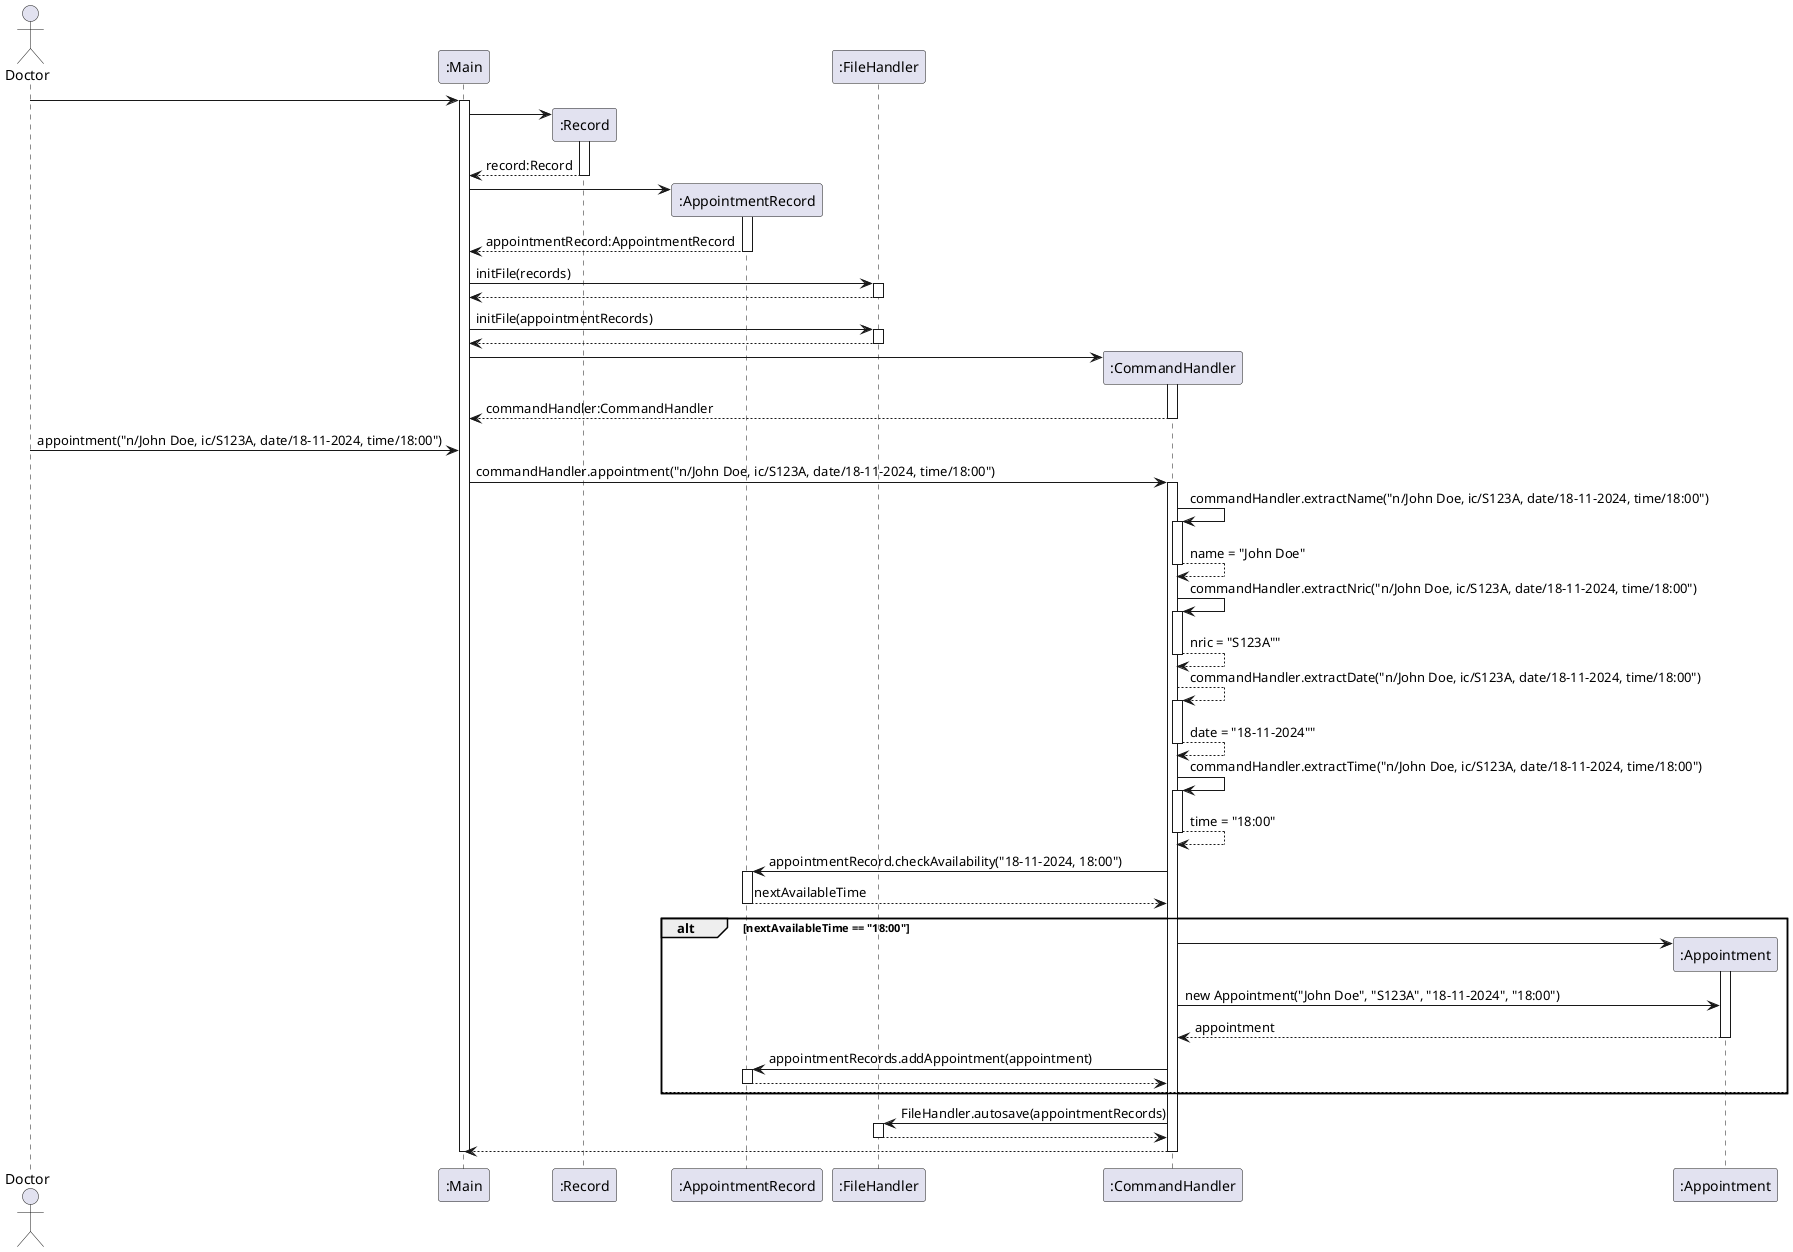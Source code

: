 @startuml
'https://plantuml.com/sequence-diagram

actor Doctor
Doctor -> ":Main" ++
":Main" -> ":Record" **
activate ":Record"
":Record" --> ":Main" -- : record:Record
":Main" -> ":AppointmentRecord" **
activate ":AppointmentRecord"
":AppointmentRecord" --> ":Main" -- : appointmentRecord:AppointmentRecord
":Main" -> ":FileHandler" ++ : initFile(records)
":FileHandler" --> ":Main" -- :
":Main" -> ":FileHandler" ++ : initFile(appointmentRecords)
":FileHandler" --> ":Main" -- :
":Main" -> ":CommandHandler" ** :
activate ":CommandHandler"
":CommandHandler" --> ":Main" --: commandHandler:CommandHandler
Doctor -> ":Main" : appointment("n/John Doe, ic/S123A, date/18-11-2024, time/18:00")
":Main" -> ":CommandHandler" ++: commandHandler.appointment("n/John Doe, ic/S123A, date/18-11-2024, time/18:00")
":CommandHandler" -> ":CommandHandler" ++: commandHandler.extractName("n/John Doe, ic/S123A, date/18-11-2024, time/18:00")
":CommandHandler" --> ":CommandHandler" --: name = "John Doe"
":CommandHandler" -> ":CommandHandler" ++: commandHandler.extractNric("n/John Doe, ic/S123A, date/18-11-2024, time/18:00")
":CommandHandler" --> ":CommandHandler" --: nric = "S123A""
":CommandHandler" --> ":CommandHandler" ++: commandHandler.extractDate("n/John Doe, ic/S123A, date/18-11-2024, time/18:00")
":CommandHandler" --> ":CommandHandler" --: date = "18-11-2024""
":CommandHandler" -> ":CommandHandler" ++: commandHandler.extractTime("n/John Doe, ic/S123A, date/18-11-2024, time/18:00")
":CommandHandler" --> ":CommandHandler" --: time = "18:00"
":CommandHandler" -> ":AppointmentRecord" ++ : appointmentRecord.checkAvailability("18-11-2024, 18:00")
":AppointmentRecord" --> ":CommandHandler" -- : nextAvailableTime
group alt [nextAvailableTime == "18:00"]
    ":CommandHandler" -> ":Appointment" **
    activate ":Appointment"
    ":CommandHandler" -> ":Appointment" : new Appointment("John Doe", "S123A", "18-11-2024", "18:00")
    ":Appointment" --> ":CommandHandler" -- : appointment

    ":CommandHandler" -> ":AppointmentRecord" ++ : appointmentRecords.addAppointment(appointment)
    ":AppointmentRecord" --> ":CommandHandler" --
    else
end
":CommandHandler" -> ":FileHandler" ++ : FileHandler.autosave(appointmentRecords)
":FileHandler" --> ":CommandHandler" --
":CommandHandler" --> ":Main" --
deactivate ":Main"
@enduml